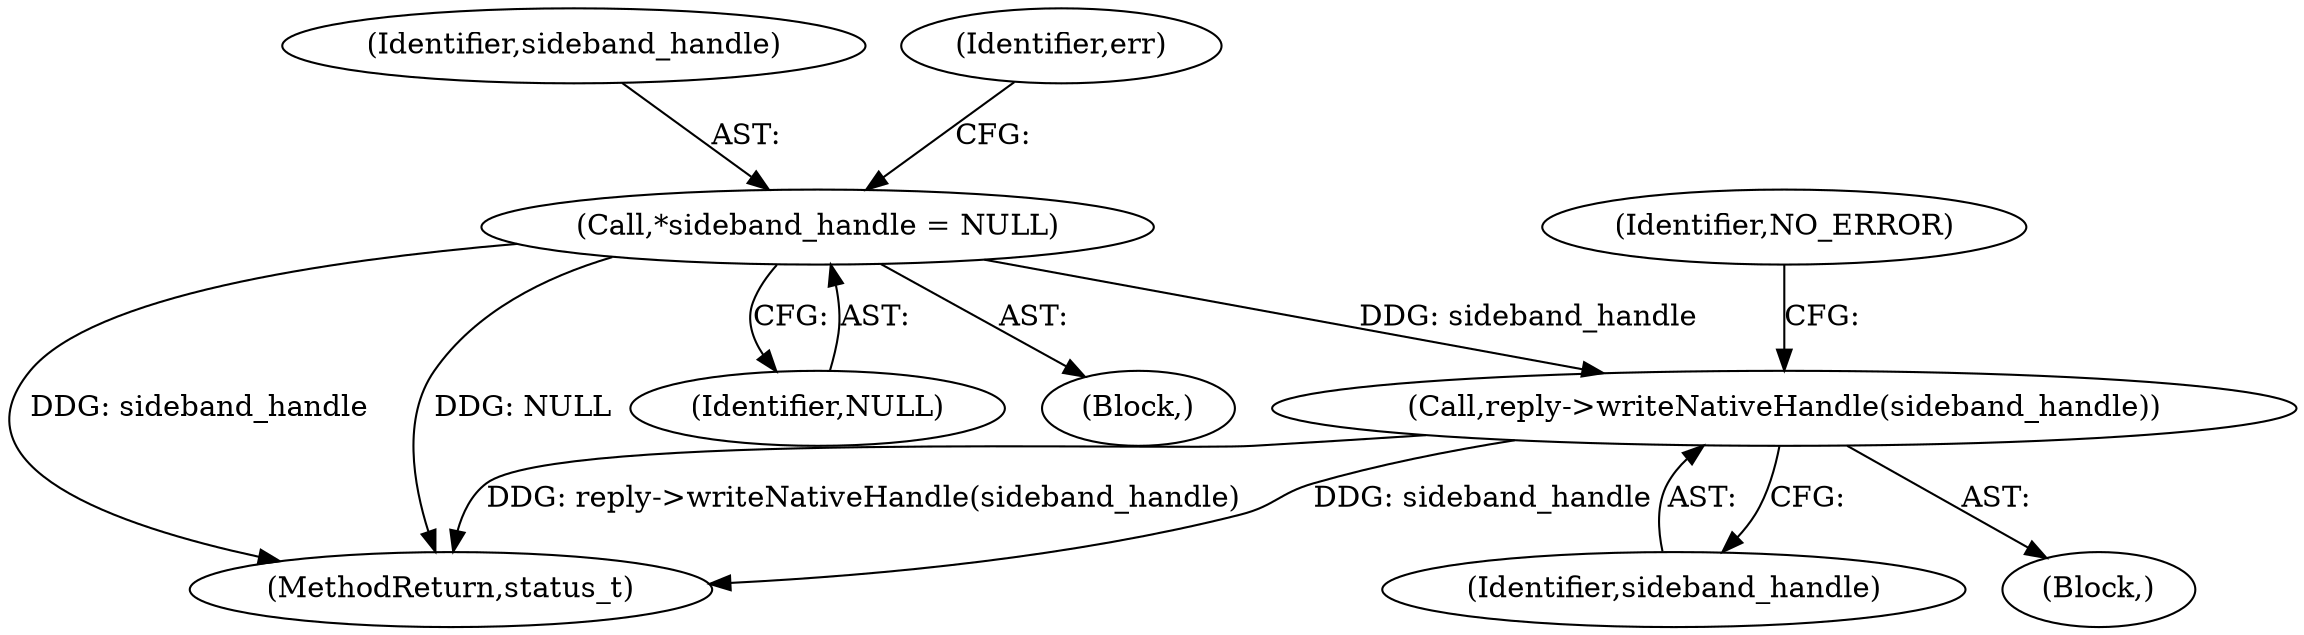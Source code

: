 digraph "0_Android_1171e7c047bf79e7c93342bb6a812c9edd86aa84@API" {
"1000800" [label="(Call,reply->writeNativeHandle(sideband_handle))"];
"1000780" [label="(Call,*sideband_handle = NULL)"];
"1000780" [label="(Call,*sideband_handle = NULL)"];
"1000782" [label="(Identifier,NULL)"];
"1001056" [label="(MethodReturn,status_t)"];
"1000800" [label="(Call,reply->writeNativeHandle(sideband_handle))"];
"1000803" [label="(Identifier,NO_ERROR)"];
"1000781" [label="(Identifier,sideband_handle)"];
"1000785" [label="(Identifier,err)"];
"1000799" [label="(Block,)"];
"1000801" [label="(Identifier,sideband_handle)"];
"1000754" [label="(Block,)"];
"1000800" -> "1000799"  [label="AST: "];
"1000800" -> "1000801"  [label="CFG: "];
"1000801" -> "1000800"  [label="AST: "];
"1000803" -> "1000800"  [label="CFG: "];
"1000800" -> "1001056"  [label="DDG: reply->writeNativeHandle(sideband_handle)"];
"1000800" -> "1001056"  [label="DDG: sideband_handle"];
"1000780" -> "1000800"  [label="DDG: sideband_handle"];
"1000780" -> "1000754"  [label="AST: "];
"1000780" -> "1000782"  [label="CFG: "];
"1000781" -> "1000780"  [label="AST: "];
"1000782" -> "1000780"  [label="AST: "];
"1000785" -> "1000780"  [label="CFG: "];
"1000780" -> "1001056"  [label="DDG: sideband_handle"];
"1000780" -> "1001056"  [label="DDG: NULL"];
}
